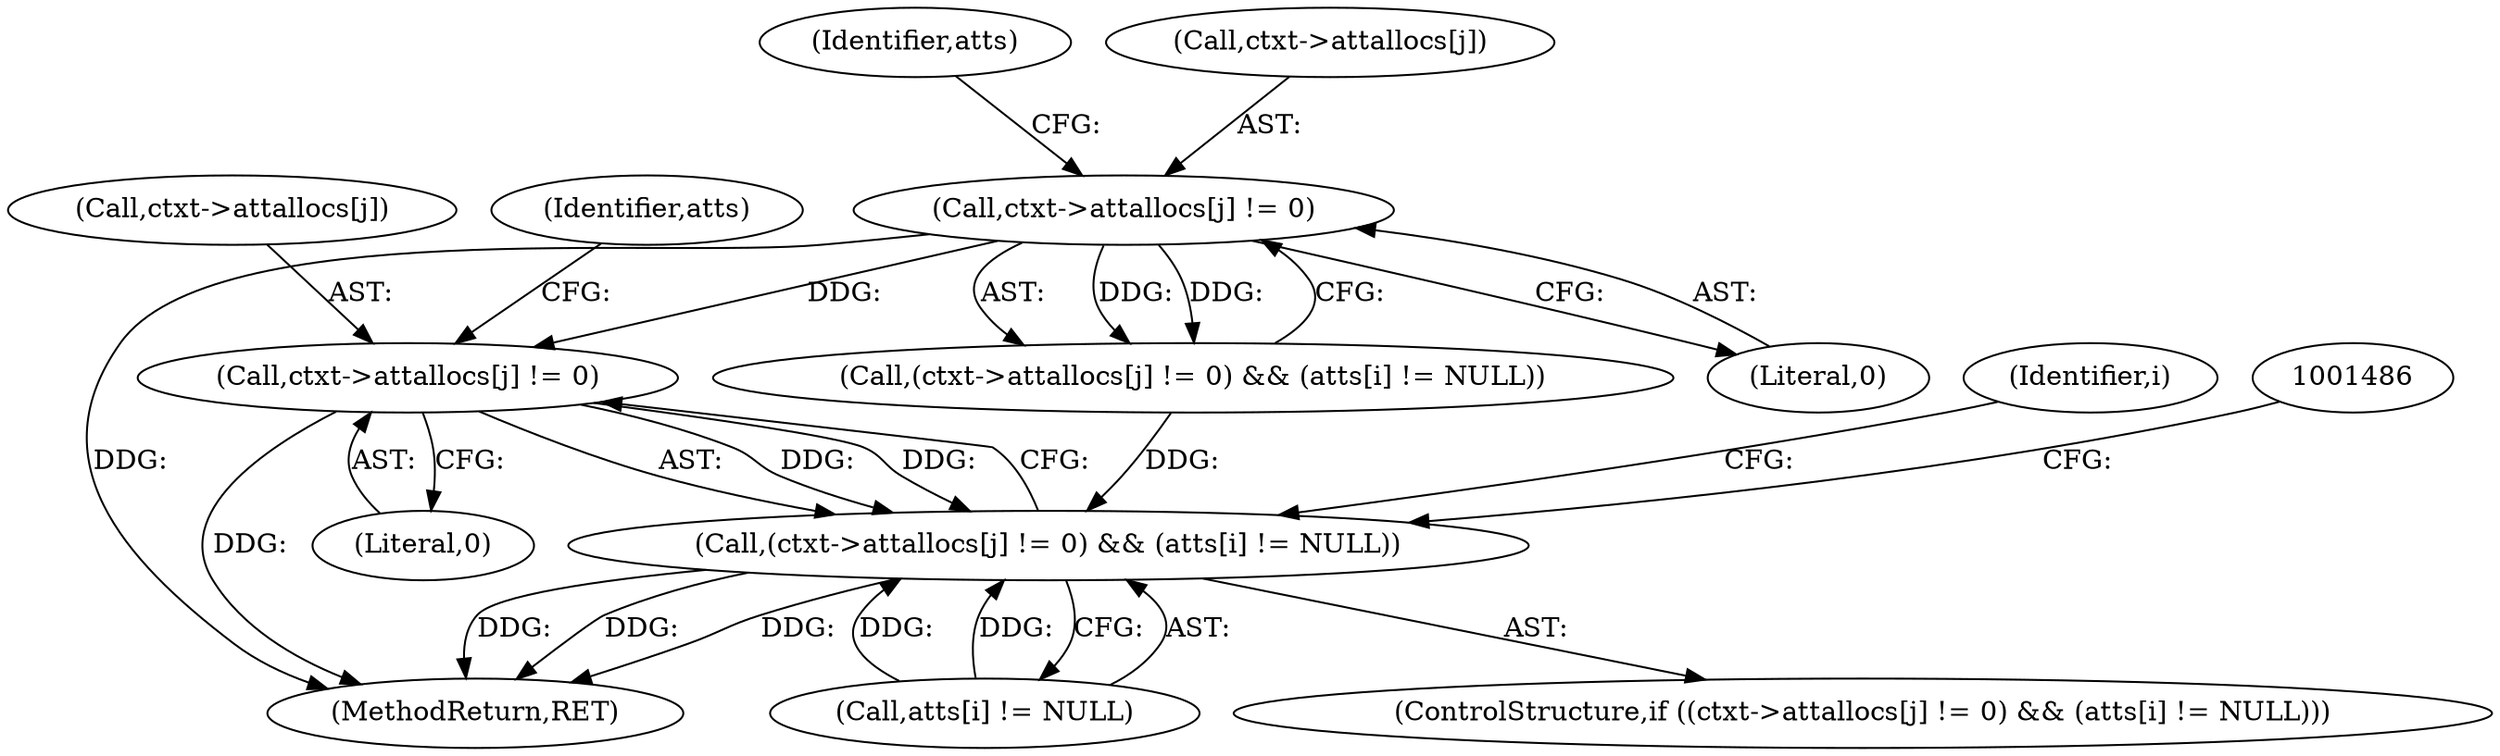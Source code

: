 digraph "0_Chrome_d0947db40187f4708c58e64cbd6013faf9eddeed_33@array" {
"1001472" [label="(Call,ctxt->attallocs[j] != 0)"];
"1001517" [label="(Call,ctxt->attallocs[j] != 0)"];
"1001471" [label="(Call,(ctxt->attallocs[j] != 0) && (atts[i] != NULL))"];
"1001481" [label="(Identifier,atts)"];
"1001472" [label="(Call,ctxt->attallocs[j] != 0)"];
"1001479" [label="(Call,atts[i] != NULL)"];
"1001473" [label="(Call,ctxt->attallocs[j])"];
"1001523" [label="(Literal,0)"];
"1001470" [label="(ControlStructure,if ((ctxt->attallocs[j] != 0) && (atts[i] != NULL)))"];
"1001526" [label="(Identifier,atts)"];
"1001517" [label="(Call,ctxt->attallocs[j] != 0)"];
"1001518" [label="(Call,ctxt->attallocs[j])"];
"1001478" [label="(Literal,0)"];
"1001471" [label="(Call,(ctxt->attallocs[j] != 0) && (atts[i] != NULL))"];
"1001572" [label="(MethodReturn,RET)"];
"1001516" [label="(Call,(ctxt->attallocs[j] != 0) && (atts[i] != NULL))"];
"1001466" [label="(Identifier,i)"];
"1001472" -> "1001471"  [label="AST: "];
"1001472" -> "1001478"  [label="CFG: "];
"1001473" -> "1001472"  [label="AST: "];
"1001478" -> "1001472"  [label="AST: "];
"1001481" -> "1001472"  [label="CFG: "];
"1001471" -> "1001472"  [label="CFG: "];
"1001472" -> "1001572"  [label="DDG: "];
"1001472" -> "1001471"  [label="DDG: "];
"1001472" -> "1001471"  [label="DDG: "];
"1001517" -> "1001472"  [label="DDG: "];
"1001517" -> "1001516"  [label="AST: "];
"1001517" -> "1001523"  [label="CFG: "];
"1001518" -> "1001517"  [label="AST: "];
"1001523" -> "1001517"  [label="AST: "];
"1001526" -> "1001517"  [label="CFG: "];
"1001516" -> "1001517"  [label="CFG: "];
"1001517" -> "1001572"  [label="DDG: "];
"1001517" -> "1001516"  [label="DDG: "];
"1001517" -> "1001516"  [label="DDG: "];
"1001471" -> "1001470"  [label="AST: "];
"1001471" -> "1001479"  [label="CFG: "];
"1001479" -> "1001471"  [label="AST: "];
"1001486" -> "1001471"  [label="CFG: "];
"1001466" -> "1001471"  [label="CFG: "];
"1001471" -> "1001572"  [label="DDG: "];
"1001471" -> "1001572"  [label="DDG: "];
"1001471" -> "1001572"  [label="DDG: "];
"1001516" -> "1001471"  [label="DDG: "];
"1001479" -> "1001471"  [label="DDG: "];
"1001479" -> "1001471"  [label="DDG: "];
}
